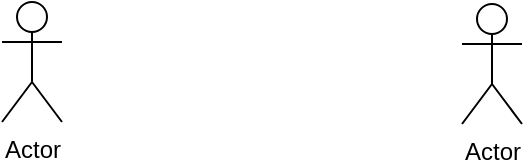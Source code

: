<mxfile version="21.2.9" type="github">
  <diagram name="Page-1" id="gdt6Ws-XXvEJzLM02o73">
    <mxGraphModel dx="1377" dy="788" grid="1" gridSize="10" guides="1" tooltips="1" connect="1" arrows="1" fold="1" page="1" pageScale="1" pageWidth="850" pageHeight="1100" math="0" shadow="0">
      <root>
        <mxCell id="0" />
        <mxCell id="1" parent="0" />
        <mxCell id="MQQ1WQOfpmjCNncr53Cv-1" value="Actor" style="shape=umlActor;verticalLabelPosition=bottom;verticalAlign=top;html=1;outlineConnect=0;" vertex="1" parent="1">
          <mxGeometry x="300" y="370" width="30" height="60" as="geometry" />
        </mxCell>
        <mxCell id="MQQ1WQOfpmjCNncr53Cv-2" value="Actor" style="shape=umlActor;verticalLabelPosition=bottom;verticalAlign=top;html=1;outlineConnect=0;" vertex="1" parent="1">
          <mxGeometry x="530" y="371" width="30" height="60" as="geometry" />
        </mxCell>
      </root>
    </mxGraphModel>
  </diagram>
</mxfile>
